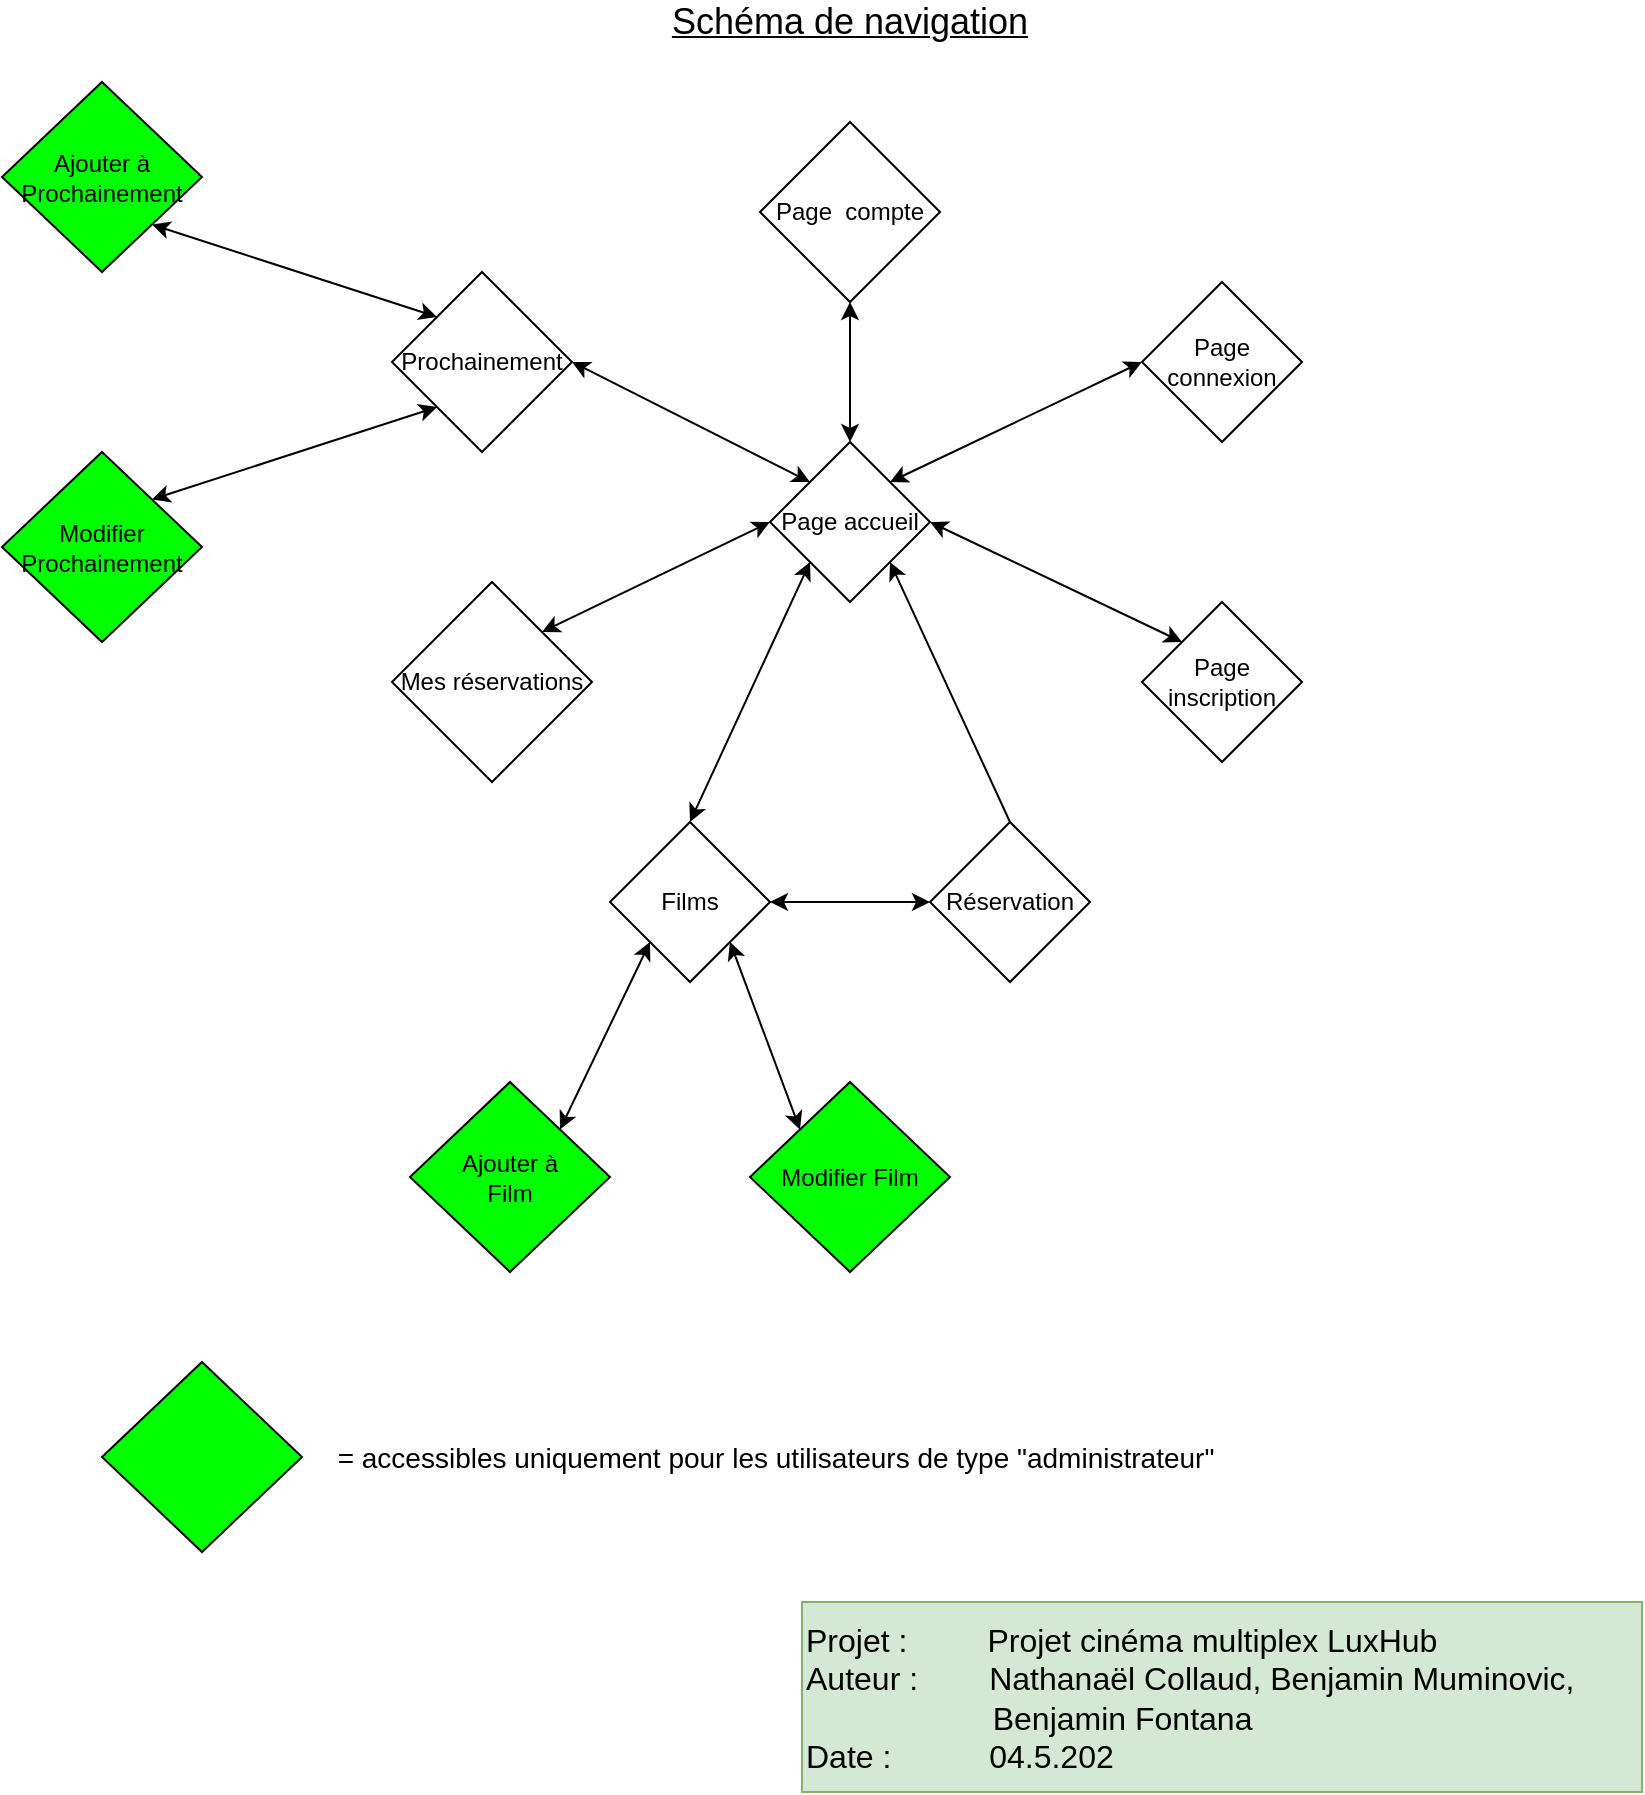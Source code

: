 <mxfile version="13.7.3" type="device"><diagram id="FyVqs0Tc5oxeXCrVnnnr" name="Page-1"><mxGraphModel dx="2489" dy="862" grid="1" gridSize="10" guides="1" tooltips="1" connect="1" arrows="1" fold="1" page="1" pageScale="1" pageWidth="827" pageHeight="1169" math="0" shadow="0"><root><mxCell id="0"/><mxCell id="1" parent="0"/><mxCell id="KiIKlWSscQ1uNJrX-JT6-1" value="Page accueil" style="rhombus;whiteSpace=wrap;html=1;" parent="1" vertex="1"><mxGeometry x="374" y="280" width="80" height="80" as="geometry"/></mxCell><mxCell id="KiIKlWSscQ1uNJrX-JT6-2" value="Page connexion" style="rhombus;whiteSpace=wrap;html=1;" parent="1" vertex="1"><mxGeometry x="560" y="200" width="80" height="80" as="geometry"/></mxCell><mxCell id="KiIKlWSscQ1uNJrX-JT6-3" value="Films" style="rhombus;whiteSpace=wrap;html=1;" parent="1" vertex="1"><mxGeometry x="294" y="470" width="80" height="80" as="geometry"/></mxCell><mxCell id="KiIKlWSscQ1uNJrX-JT6-4" value="Page&amp;nbsp; compte" style="rhombus;whiteSpace=wrap;html=1;" parent="1" vertex="1"><mxGeometry x="369" y="120" width="90" height="90" as="geometry"/></mxCell><mxCell id="KiIKlWSscQ1uNJrX-JT6-5" value="" style="endArrow=classic;startArrow=classic;html=1;entryX=0;entryY=1;entryDx=0;entryDy=0;exitX=0.5;exitY=0;exitDx=0;exitDy=0;" parent="1" source="KiIKlWSscQ1uNJrX-JT6-3" target="KiIKlWSscQ1uNJrX-JT6-1" edge="1"><mxGeometry width="50" height="50" relative="1" as="geometry"><mxPoint x="610" y="480" as="sourcePoint"/><mxPoint x="660" y="430" as="targetPoint"/></mxGeometry></mxCell><mxCell id="KiIKlWSscQ1uNJrX-JT6-6" value="" style="endArrow=classic;startArrow=classic;html=1;exitX=0;exitY=0.5;exitDx=0;exitDy=0;entryX=1;entryY=0;entryDx=0;entryDy=0;" parent="1" source="KiIKlWSscQ1uNJrX-JT6-2" target="KiIKlWSscQ1uNJrX-JT6-1" edge="1"><mxGeometry width="50" height="50" relative="1" as="geometry"><mxPoint x="610" y="480" as="sourcePoint"/><mxPoint x="660" y="430" as="targetPoint"/></mxGeometry></mxCell><mxCell id="KiIKlWSscQ1uNJrX-JT6-7" value="" style="endArrow=classic;startArrow=classic;html=1;entryX=0.5;entryY=1;entryDx=0;entryDy=0;exitX=0.5;exitY=0;exitDx=0;exitDy=0;" parent="1" source="KiIKlWSscQ1uNJrX-JT6-1" target="KiIKlWSscQ1uNJrX-JT6-4" edge="1"><mxGeometry width="50" height="50" relative="1" as="geometry"><mxPoint x="610" y="480" as="sourcePoint"/><mxPoint x="660" y="430" as="targetPoint"/></mxGeometry></mxCell><mxCell id="Y7GXjMytIafezQpm5udj-1" value="Réservation" style="rhombus;whiteSpace=wrap;html=1;" parent="1" vertex="1"><mxGeometry x="454" y="470" width="80" height="80" as="geometry"/></mxCell><mxCell id="Y7GXjMytIafezQpm5udj-2" value="&lt;font style=&quot;font-size: 12px&quot;&gt;Prochainement&lt;/font&gt;" style="rhombus;whiteSpace=wrap;html=1;" parent="1" vertex="1"><mxGeometry x="185" y="195" width="90" height="90" as="geometry"/></mxCell><mxCell id="Y7GXjMytIafezQpm5udj-3" value="" style="endArrow=classic;startArrow=classic;html=1;entryX=1;entryY=0.5;entryDx=0;entryDy=0;exitX=0;exitY=0;exitDx=0;exitDy=0;" parent="1" source="KiIKlWSscQ1uNJrX-JT6-1" target="Y7GXjMytIafezQpm5udj-2" edge="1"><mxGeometry width="50" height="50" relative="1" as="geometry"><mxPoint x="460" y="480" as="sourcePoint"/><mxPoint x="510" y="430" as="targetPoint"/></mxGeometry></mxCell><mxCell id="Y7GXjMytIafezQpm5udj-4" value="" style="endArrow=classic;startArrow=classic;html=1;entryX=1;entryY=0.5;entryDx=0;entryDy=0;exitX=0;exitY=0.5;exitDx=0;exitDy=0;" parent="1" source="Y7GXjMytIafezQpm5udj-1" target="KiIKlWSscQ1uNJrX-JT6-3" edge="1"><mxGeometry width="50" height="50" relative="1" as="geometry"><mxPoint x="460" y="480" as="sourcePoint"/><mxPoint x="510" y="430" as="targetPoint"/></mxGeometry></mxCell><mxCell id="Y7GXjMytIafezQpm5udj-5" value="" style="endArrow=classic;html=1;entryX=1;entryY=1;entryDx=0;entryDy=0;exitX=0.5;exitY=0;exitDx=0;exitDy=0;" parent="1" source="Y7GXjMytIafezQpm5udj-1" target="KiIKlWSscQ1uNJrX-JT6-1" edge="1"><mxGeometry width="50" height="50" relative="1" as="geometry"><mxPoint x="460" y="480" as="sourcePoint"/><mxPoint x="510" y="430" as="targetPoint"/></mxGeometry></mxCell><mxCell id="Y7GXjMytIafezQpm5udj-6" value="Page inscription" style="rhombus;whiteSpace=wrap;html=1;" parent="1" vertex="1"><mxGeometry x="560" y="360" width="80" height="80" as="geometry"/></mxCell><mxCell id="Y7GXjMytIafezQpm5udj-7" value="Mes réservations" style="rhombus;whiteSpace=wrap;html=1;" parent="1" vertex="1"><mxGeometry x="185" y="350" width="100" height="100" as="geometry"/></mxCell><mxCell id="Y7GXjMytIafezQpm5udj-10" value="" style="endArrow=classic;startArrow=classic;html=1;entryX=0;entryY=0;entryDx=0;entryDy=0;exitX=1;exitY=0.5;exitDx=0;exitDy=0;" parent="1" source="KiIKlWSscQ1uNJrX-JT6-1" target="Y7GXjMytIafezQpm5udj-6" edge="1"><mxGeometry width="50" height="50" relative="1" as="geometry"><mxPoint x="340" y="560" as="sourcePoint"/><mxPoint x="390" y="510" as="targetPoint"/></mxGeometry></mxCell><mxCell id="Y7GXjMytIafezQpm5udj-11" value="" style="endArrow=classic;startArrow=classic;html=1;exitX=1;exitY=0;exitDx=0;exitDy=0;entryX=0;entryY=0.5;entryDx=0;entryDy=0;" parent="1" source="Y7GXjMytIafezQpm5udj-7" target="KiIKlWSscQ1uNJrX-JT6-1" edge="1"><mxGeometry width="50" height="50" relative="1" as="geometry"><mxPoint x="16" y="845" as="sourcePoint"/><mxPoint x="196" y="785" as="targetPoint"/></mxGeometry></mxCell><mxCell id="Y7GXjMytIafezQpm5udj-12" value="Projet :&amp;nbsp; &amp;nbsp; &amp;nbsp; &amp;nbsp; &amp;nbsp;Projet cinéma multiplex LuxHub&lt;br&gt;&lt;span style=&quot;text-align: center&quot;&gt;Auteur :&amp;nbsp; &amp;nbsp; &amp;nbsp; &amp;nbsp; Nathanaël Collaud, Benjamin Muminovic,&amp;nbsp; &amp;nbsp; &amp;nbsp; &amp;nbsp; &amp;nbsp; &amp;nbsp; &amp;nbsp; &amp;nbsp; &amp;nbsp; &amp;nbsp; &amp;nbsp; &amp;nbsp; &amp;nbsp; &amp;nbsp; &amp;nbsp;Benjamin Fontana&lt;/span&gt;&lt;br&gt;&lt;div&gt;Date :&amp;nbsp; &amp;nbsp; &amp;nbsp; &amp;nbsp; &amp;nbsp; &amp;nbsp;04.5.202&lt;/div&gt;" style="rounded=0;whiteSpace=wrap;html=1;labelBackgroundColor=none;strokeColor=#82b366;fontSize=16;align=left;fillColor=#d5e8d4;" parent="1" vertex="1"><mxGeometry x="390" y="860" width="420" height="95" as="geometry"/></mxCell><mxCell id="7o2qqicmx22--6e21b76-1" value="&lt;u&gt;&lt;font style=&quot;font-size: 18px&quot;&gt;Schéma de navigation&lt;/font&gt;&lt;/u&gt;" style="text;html=1;strokeColor=none;fillColor=none;align=center;verticalAlign=middle;whiteSpace=wrap;rounded=0;" vertex="1" parent="1"><mxGeometry x="294" y="60" width="240" height="20" as="geometry"/></mxCell><mxCell id="7o2qqicmx22--6e21b76-2" value="Ajouter à&lt;br&gt;Prochainement" style="rhombus;whiteSpace=wrap;html=1;fillColor=#00FF00;" vertex="1" parent="1"><mxGeometry x="-10" y="100" width="100" height="95" as="geometry"/></mxCell><mxCell id="7o2qqicmx22--6e21b76-3" value="Modifier&lt;br&gt;Prochainement" style="rhombus;whiteSpace=wrap;html=1;fillColor=#00FF00;" vertex="1" parent="1"><mxGeometry x="-10" y="285" width="100" height="95" as="geometry"/></mxCell><mxCell id="7o2qqicmx22--6e21b76-4" value="" style="endArrow=classic;startArrow=classic;html=1;entryX=0;entryY=0;entryDx=0;entryDy=0;exitX=1;exitY=1;exitDx=0;exitDy=0;" edge="1" parent="1" source="7o2qqicmx22--6e21b76-2" target="Y7GXjMytIafezQpm5udj-2"><mxGeometry width="50" height="50" relative="1" as="geometry"><mxPoint x="560" y="470" as="sourcePoint"/><mxPoint x="610" y="420" as="targetPoint"/></mxGeometry></mxCell><mxCell id="7o2qqicmx22--6e21b76-5" value="" style="endArrow=classic;startArrow=classic;html=1;exitX=1;exitY=0;exitDx=0;exitDy=0;entryX=0;entryY=1;entryDx=0;entryDy=0;" edge="1" parent="1" source="7o2qqicmx22--6e21b76-3" target="Y7GXjMytIafezQpm5udj-2"><mxGeometry width="50" height="50" relative="1" as="geometry"><mxPoint x="560" y="470" as="sourcePoint"/><mxPoint x="610" y="420" as="targetPoint"/></mxGeometry></mxCell><mxCell id="7o2qqicmx22--6e21b76-6" value="Ajouter à&lt;br&gt;Film" style="rhombus;whiteSpace=wrap;html=1;fillColor=#00FF00;" vertex="1" parent="1"><mxGeometry x="194" y="600" width="100" height="95" as="geometry"/></mxCell><mxCell id="7o2qqicmx22--6e21b76-7" value="Modifier Film" style="rhombus;whiteSpace=wrap;html=1;fillColor=#00FF00;" vertex="1" parent="1"><mxGeometry x="364" y="600" width="100" height="95" as="geometry"/></mxCell><mxCell id="7o2qqicmx22--6e21b76-8" value="" style="endArrow=classic;startArrow=classic;html=1;exitX=1;exitY=0;exitDx=0;exitDy=0;entryX=0;entryY=1;entryDx=0;entryDy=0;" edge="1" parent="1" source="7o2qqicmx22--6e21b76-6" target="KiIKlWSscQ1uNJrX-JT6-3"><mxGeometry width="50" height="50" relative="1" as="geometry"><mxPoint x="560" y="450" as="sourcePoint"/><mxPoint x="610" y="400" as="targetPoint"/></mxGeometry></mxCell><mxCell id="7o2qqicmx22--6e21b76-9" value="" style="endArrow=classic;startArrow=classic;html=1;exitX=1;exitY=1;exitDx=0;exitDy=0;entryX=0;entryY=0;entryDx=0;entryDy=0;" edge="1" parent="1" source="KiIKlWSscQ1uNJrX-JT6-3" target="7o2qqicmx22--6e21b76-7"><mxGeometry width="50" height="50" relative="1" as="geometry"><mxPoint x="560" y="450" as="sourcePoint"/><mxPoint x="610" y="400" as="targetPoint"/></mxGeometry></mxCell><mxCell id="7o2qqicmx22--6e21b76-10" value="" style="rhombus;whiteSpace=wrap;html=1;fillColor=#00FF00;" vertex="1" parent="1"><mxGeometry x="40" y="740" width="100" height="95" as="geometry"/></mxCell><mxCell id="7o2qqicmx22--6e21b76-11" value="&lt;font style=&quot;font-size: 14px&quot;&gt;= accessibles uniquement pour les utilisateurs de type &quot;administrateur&quot;&lt;/font&gt;" style="text;html=1;strokeColor=none;fillColor=none;align=center;verticalAlign=middle;whiteSpace=wrap;rounded=0;" vertex="1" parent="1"><mxGeometry x="154" y="777.5" width="446" height="20" as="geometry"/></mxCell></root></mxGraphModel></diagram></mxfile>